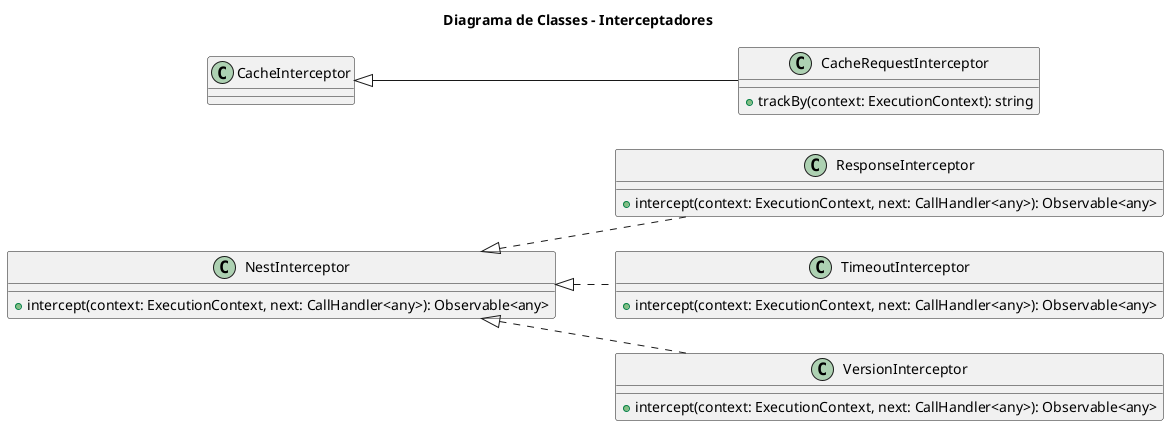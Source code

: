 @startuml "Class Diagram"

title "Diagrama de Classes - Interceptadores"

left to right direction

class NestInterceptor {
  +intercept(context: ExecutionContext, next: CallHandler<any>): Observable<any>
}

class CacheRequestInterceptor extends CacheInterceptor {
  +trackBy(context: ExecutionContext): string
}

class ResponseInterceptor implements NestInterceptor {
  +intercept(context: ExecutionContext, next: CallHandler<any>): Observable<any>
}

class TimeoutInterceptor implements NestInterceptor {
  +intercept(context: ExecutionContext, next: CallHandler<any>): Observable<any>
}

class VersionInterceptor implements NestInterceptor {
  +intercept(context: ExecutionContext, next: CallHandler<any>): Observable<any>
}

@enduml